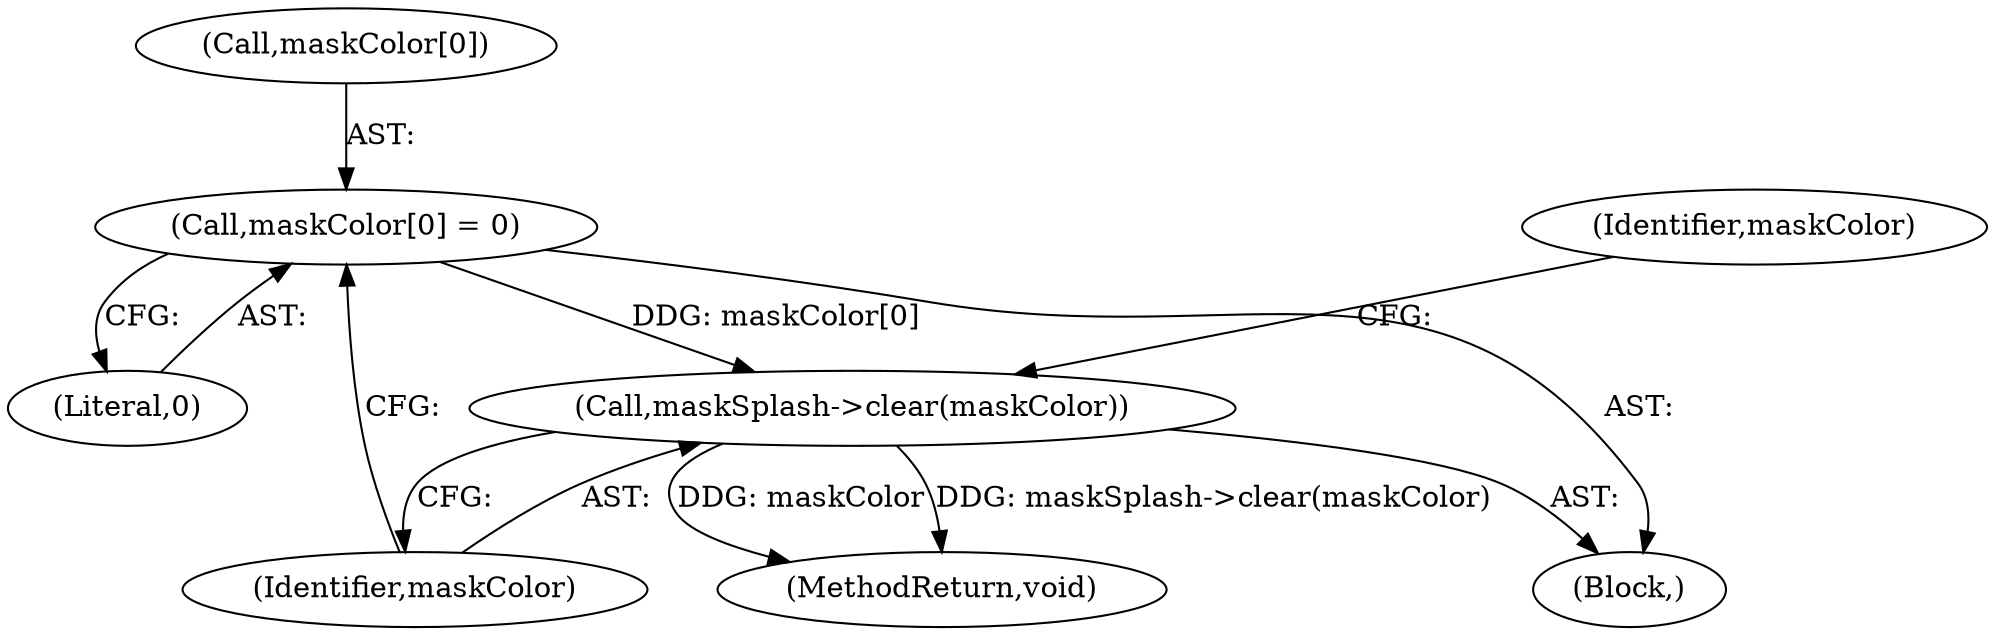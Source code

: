 digraph "0_poppler_7b2d314a61fd0e12f47c62996cb49ec0d1ba747a_11@array" {
"1000249" [label="(Call,maskColor[0] = 0)"];
"1000254" [label="(Call,maskSplash->clear(maskColor))"];
"1000253" [label="(Literal,0)"];
"1000176" [label="(Block,)"];
"1000249" [label="(Call,maskColor[0] = 0)"];
"1000258" [label="(Identifier,maskColor)"];
"1000255" [label="(Identifier,maskColor)"];
"1000250" [label="(Call,maskColor[0])"];
"1000700" [label="(MethodReturn,void)"];
"1000254" [label="(Call,maskSplash->clear(maskColor))"];
"1000249" -> "1000176"  [label="AST: "];
"1000249" -> "1000253"  [label="CFG: "];
"1000250" -> "1000249"  [label="AST: "];
"1000253" -> "1000249"  [label="AST: "];
"1000255" -> "1000249"  [label="CFG: "];
"1000249" -> "1000254"  [label="DDG: maskColor[0]"];
"1000254" -> "1000176"  [label="AST: "];
"1000254" -> "1000255"  [label="CFG: "];
"1000255" -> "1000254"  [label="AST: "];
"1000258" -> "1000254"  [label="CFG: "];
"1000254" -> "1000700"  [label="DDG: maskColor"];
"1000254" -> "1000700"  [label="DDG: maskSplash->clear(maskColor)"];
}
